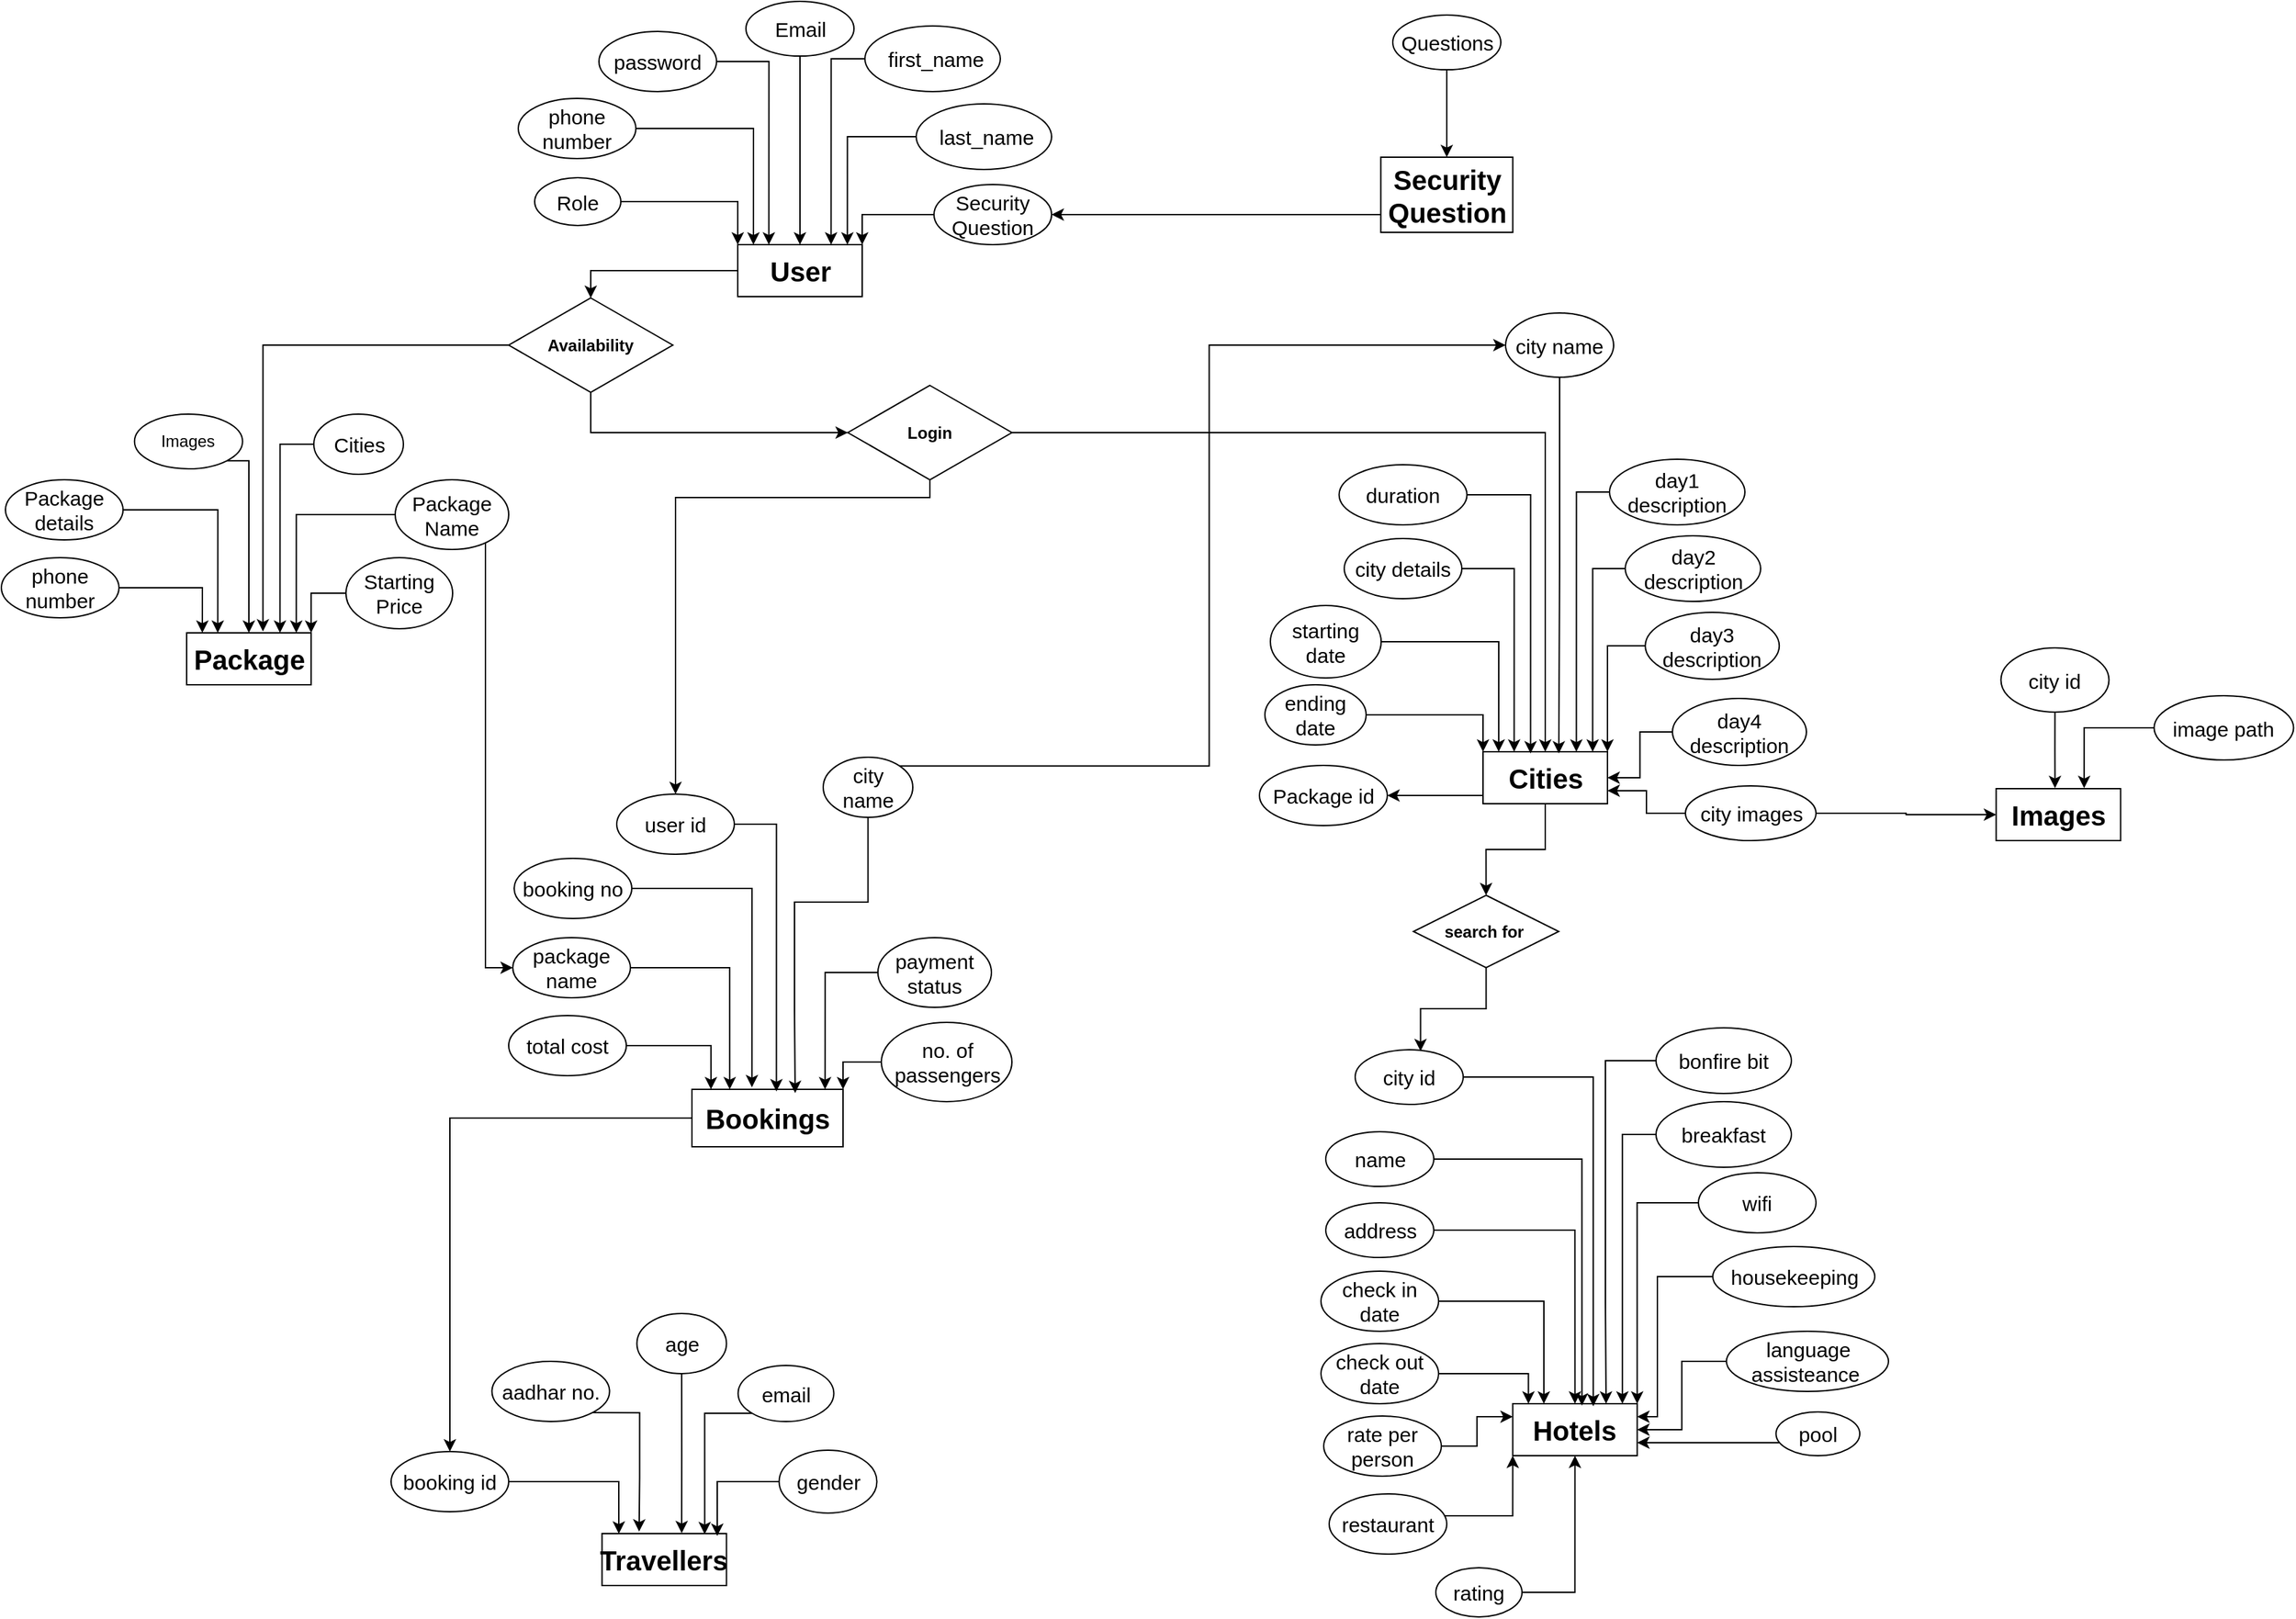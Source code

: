 <mxfile version="24.2.5" type="device">
  <diagram name="Page-1" id="2ca16b54-16f6-2749-3443-fa8db7711227">
    <mxGraphModel dx="2702" dy="147" grid="0" gridSize="10" guides="1" tooltips="1" connect="1" arrows="1" fold="1" page="0" pageScale="1" pageWidth="1100" pageHeight="850" background="none" math="0" shadow="0">
      <root>
        <mxCell id="0" />
        <mxCell id="1" parent="0" />
        <mxCell id="uulidqC-5OU9ns8CFvGA-270" style="edgeStyle=orthogonalEdgeStyle;rounded=0;orthogonalLoop=1;jettySize=auto;html=1;entryX=0.5;entryY=0;entryDx=0;entryDy=0;" edge="1" parent="1" source="uulidqC-5OU9ns8CFvGA-65" target="uulidqC-5OU9ns8CFvGA-269">
          <mxGeometry relative="1" as="geometry" />
        </mxCell>
        <mxCell id="uulidqC-5OU9ns8CFvGA-65" value="&lt;font style=&quot;font-size: 20px;&quot;&gt;&lt;b&gt;User&lt;/b&gt;&lt;/font&gt;" style="rounded=0;whiteSpace=wrap;html=1;" vertex="1" parent="1">
          <mxGeometry x="197.5" y="1579" width="91" height="38" as="geometry" />
        </mxCell>
        <mxCell id="uulidqC-5OU9ns8CFvGA-74" style="edgeStyle=orthogonalEdgeStyle;rounded=0;orthogonalLoop=1;jettySize=auto;html=1;entryX=0.5;entryY=0;entryDx=0;entryDy=0;" edge="1" parent="1" source="uulidqC-5OU9ns8CFvGA-73" target="uulidqC-5OU9ns8CFvGA-65">
          <mxGeometry relative="1" as="geometry" />
        </mxCell>
        <mxCell id="uulidqC-5OU9ns8CFvGA-73" value="&lt;font style=&quot;font-size: 15px;&quot;&gt;Email&lt;/font&gt;" style="ellipse;whiteSpace=wrap;html=1;" vertex="1" parent="1">
          <mxGeometry x="203.5" y="1401" width="79" height="40" as="geometry" />
        </mxCell>
        <mxCell id="uulidqC-5OU9ns8CFvGA-79" style="edgeStyle=orthogonalEdgeStyle;rounded=0;orthogonalLoop=1;jettySize=auto;html=1;entryX=0.75;entryY=0;entryDx=0;entryDy=0;" edge="1" parent="1" source="uulidqC-5OU9ns8CFvGA-75" target="uulidqC-5OU9ns8CFvGA-65">
          <mxGeometry relative="1" as="geometry" />
        </mxCell>
        <mxCell id="uulidqC-5OU9ns8CFvGA-75" value="&lt;font style=&quot;font-size: 15px;&quot;&gt;&amp;nbsp;first_name&lt;/font&gt;" style="ellipse;whiteSpace=wrap;html=1;" vertex="1" parent="1">
          <mxGeometry x="290.5" y="1419" width="99" height="48" as="geometry" />
        </mxCell>
        <mxCell id="uulidqC-5OU9ns8CFvGA-77" value="&lt;font style=&quot;font-size: 15px;&quot;&gt;&amp;nbsp;last_name&lt;/font&gt;" style="ellipse;whiteSpace=wrap;html=1;" vertex="1" parent="1">
          <mxGeometry x="328" y="1476" width="99" height="48" as="geometry" />
        </mxCell>
        <mxCell id="uulidqC-5OU9ns8CFvGA-83" style="edgeStyle=orthogonalEdgeStyle;rounded=0;orthogonalLoop=1;jettySize=auto;html=1;entryX=0.25;entryY=0;entryDx=0;entryDy=0;" edge="1" parent="1" source="uulidqC-5OU9ns8CFvGA-82" target="uulidqC-5OU9ns8CFvGA-65">
          <mxGeometry relative="1" as="geometry" />
        </mxCell>
        <mxCell id="uulidqC-5OU9ns8CFvGA-82" value="&lt;span style=&quot;font-size: 15px;&quot;&gt;password&lt;/span&gt;" style="ellipse;whiteSpace=wrap;html=1;" vertex="1" parent="1">
          <mxGeometry x="96" y="1423" width="86" height="44" as="geometry" />
        </mxCell>
        <mxCell id="uulidqC-5OU9ns8CFvGA-85" style="edgeStyle=orthogonalEdgeStyle;rounded=0;orthogonalLoop=1;jettySize=auto;html=1;entryX=0.126;entryY=0;entryDx=0;entryDy=0;entryPerimeter=0;" edge="1" parent="1" source="uulidqC-5OU9ns8CFvGA-84" target="uulidqC-5OU9ns8CFvGA-65">
          <mxGeometry relative="1" as="geometry">
            <mxPoint x="178.727" y="1529.545" as="targetPoint" />
          </mxGeometry>
        </mxCell>
        <mxCell id="uulidqC-5OU9ns8CFvGA-84" value="&lt;span style=&quot;font-size: 15px;&quot;&gt;phone number&lt;/span&gt;" style="ellipse;whiteSpace=wrap;html=1;" vertex="1" parent="1">
          <mxGeometry x="37" y="1472" width="86" height="44" as="geometry" />
        </mxCell>
        <mxCell id="uulidqC-5OU9ns8CFvGA-87" style="edgeStyle=orthogonalEdgeStyle;rounded=0;orthogonalLoop=1;jettySize=auto;html=1;entryX=0;entryY=0;entryDx=0;entryDy=0;" edge="1" parent="1" source="uulidqC-5OU9ns8CFvGA-86" target="uulidqC-5OU9ns8CFvGA-65">
          <mxGeometry relative="1" as="geometry" />
        </mxCell>
        <mxCell id="uulidqC-5OU9ns8CFvGA-86" value="&lt;span style=&quot;font-size: 15px;&quot;&gt;Role&lt;/span&gt;" style="ellipse;whiteSpace=wrap;html=1;" vertex="1" parent="1">
          <mxGeometry x="49" y="1530" width="63" height="35" as="geometry" />
        </mxCell>
        <mxCell id="uulidqC-5OU9ns8CFvGA-89" style="edgeStyle=orthogonalEdgeStyle;rounded=0;orthogonalLoop=1;jettySize=auto;html=1;entryX=1;entryY=0;entryDx=0;entryDy=0;" edge="1" parent="1" source="uulidqC-5OU9ns8CFvGA-88" target="uulidqC-5OU9ns8CFvGA-65">
          <mxGeometry relative="1" as="geometry" />
        </mxCell>
        <mxCell id="uulidqC-5OU9ns8CFvGA-88" value="&lt;span style=&quot;font-size: 15px;&quot;&gt;Security Question&lt;/span&gt;" style="ellipse;whiteSpace=wrap;html=1;" vertex="1" parent="1">
          <mxGeometry x="341" y="1535" width="86" height="44" as="geometry" />
        </mxCell>
        <mxCell id="uulidqC-5OU9ns8CFvGA-90" style="edgeStyle=orthogonalEdgeStyle;rounded=0;orthogonalLoop=1;jettySize=auto;html=1;entryX=0.881;entryY=0;entryDx=0;entryDy=0;entryPerimeter=0;" edge="1" parent="1" source="uulidqC-5OU9ns8CFvGA-77" target="uulidqC-5OU9ns8CFvGA-65">
          <mxGeometry relative="1" as="geometry" />
        </mxCell>
        <mxCell id="uulidqC-5OU9ns8CFvGA-91" value="&lt;span style=&quot;font-size: 20px;&quot;&gt;&lt;b&gt;Package&lt;/b&gt;&lt;/span&gt;" style="rounded=0;whiteSpace=wrap;html=1;" vertex="1" parent="1">
          <mxGeometry x="-205.5" y="1863" width="91" height="38" as="geometry" />
        </mxCell>
        <mxCell id="uulidqC-5OU9ns8CFvGA-107" style="edgeStyle=orthogonalEdgeStyle;rounded=0;orthogonalLoop=1;jettySize=auto;html=1;exitX=1;exitY=1;exitDx=0;exitDy=0;entryX=0.5;entryY=0;entryDx=0;entryDy=0;" edge="1" parent="1" source="uulidqC-5OU9ns8CFvGA-93" target="uulidqC-5OU9ns8CFvGA-91">
          <mxGeometry relative="1" as="geometry">
            <Array as="points">
              <mxPoint x="-160" y="1737" />
            </Array>
          </mxGeometry>
        </mxCell>
        <mxCell id="uulidqC-5OU9ns8CFvGA-93" value="Images" style="ellipse;whiteSpace=wrap;html=1;" vertex="1" parent="1">
          <mxGeometry x="-243.63" y="1703" width="79" height="40" as="geometry" />
        </mxCell>
        <mxCell id="uulidqC-5OU9ns8CFvGA-94" style="edgeStyle=orthogonalEdgeStyle;rounded=0;orthogonalLoop=1;jettySize=auto;html=1;entryX=0.75;entryY=0;entryDx=0;entryDy=0;" edge="1" parent="1" source="uulidqC-5OU9ns8CFvGA-95" target="uulidqC-5OU9ns8CFvGA-91">
          <mxGeometry relative="1" as="geometry" />
        </mxCell>
        <mxCell id="uulidqC-5OU9ns8CFvGA-95" value="&lt;span style=&quot;font-size: 15px;&quot;&gt;Cities&lt;/span&gt;" style="ellipse;whiteSpace=wrap;html=1;" vertex="1" parent="1">
          <mxGeometry x="-112.5" y="1703" width="65.5" height="44" as="geometry" />
        </mxCell>
        <mxCell id="uulidqC-5OU9ns8CFvGA-294" style="edgeStyle=orthogonalEdgeStyle;rounded=0;orthogonalLoop=1;jettySize=auto;html=1;entryX=0;entryY=0.5;entryDx=0;entryDy=0;" edge="1" parent="1" source="uulidqC-5OU9ns8CFvGA-96" target="uulidqC-5OU9ns8CFvGA-140">
          <mxGeometry relative="1" as="geometry">
            <Array as="points">
              <mxPoint x="13" y="1777" />
              <mxPoint x="13" y="2108" />
            </Array>
          </mxGeometry>
        </mxCell>
        <mxCell id="uulidqC-5OU9ns8CFvGA-96" value="&lt;span style=&quot;font-size: 15px;&quot;&gt;Package Name&lt;/span&gt;" style="ellipse;whiteSpace=wrap;html=1;" vertex="1" parent="1">
          <mxGeometry x="-53" y="1751" width="83" height="51" as="geometry" />
        </mxCell>
        <mxCell id="uulidqC-5OU9ns8CFvGA-97" style="edgeStyle=orthogonalEdgeStyle;rounded=0;orthogonalLoop=1;jettySize=auto;html=1;entryX=0.25;entryY=0;entryDx=0;entryDy=0;" edge="1" parent="1" source="uulidqC-5OU9ns8CFvGA-98" target="uulidqC-5OU9ns8CFvGA-91">
          <mxGeometry relative="1" as="geometry" />
        </mxCell>
        <mxCell id="uulidqC-5OU9ns8CFvGA-98" value="&lt;span style=&quot;font-size: 15px;&quot;&gt;Package details&lt;/span&gt;" style="ellipse;whiteSpace=wrap;html=1;" vertex="1" parent="1">
          <mxGeometry x="-338" y="1751" width="86" height="44" as="geometry" />
        </mxCell>
        <mxCell id="uulidqC-5OU9ns8CFvGA-99" style="edgeStyle=orthogonalEdgeStyle;rounded=0;orthogonalLoop=1;jettySize=auto;html=1;entryX=0.126;entryY=0;entryDx=0;entryDy=0;entryPerimeter=0;" edge="1" parent="1" source="uulidqC-5OU9ns8CFvGA-100" target="uulidqC-5OU9ns8CFvGA-91">
          <mxGeometry relative="1" as="geometry">
            <mxPoint x="-224.273" y="1813.545" as="targetPoint" />
          </mxGeometry>
        </mxCell>
        <mxCell id="uulidqC-5OU9ns8CFvGA-100" value="&lt;span style=&quot;font-size: 15px;&quot;&gt;phone number&lt;/span&gt;" style="ellipse;whiteSpace=wrap;html=1;" vertex="1" parent="1">
          <mxGeometry x="-341" y="1808" width="86" height="44" as="geometry" />
        </mxCell>
        <mxCell id="uulidqC-5OU9ns8CFvGA-103" style="edgeStyle=orthogonalEdgeStyle;rounded=0;orthogonalLoop=1;jettySize=auto;html=1;entryX=1;entryY=0;entryDx=0;entryDy=0;" edge="1" parent="1" source="uulidqC-5OU9ns8CFvGA-104" target="uulidqC-5OU9ns8CFvGA-91">
          <mxGeometry relative="1" as="geometry" />
        </mxCell>
        <mxCell id="uulidqC-5OU9ns8CFvGA-104" value="&lt;span style=&quot;font-size: 15px;&quot;&gt;Starting Price&lt;/span&gt;" style="ellipse;whiteSpace=wrap;html=1;" vertex="1" parent="1">
          <mxGeometry x="-89" y="1808" width="78" height="52" as="geometry" />
        </mxCell>
        <mxCell id="uulidqC-5OU9ns8CFvGA-105" style="edgeStyle=orthogonalEdgeStyle;rounded=0;orthogonalLoop=1;jettySize=auto;html=1;entryX=0.881;entryY=0;entryDx=0;entryDy=0;entryPerimeter=0;" edge="1" parent="1" source="uulidqC-5OU9ns8CFvGA-96" target="uulidqC-5OU9ns8CFvGA-91">
          <mxGeometry relative="1" as="geometry" />
        </mxCell>
        <mxCell id="uulidqC-5OU9ns8CFvGA-126" style="edgeStyle=orthogonalEdgeStyle;rounded=0;orthogonalLoop=1;jettySize=auto;html=1;entryX=1;entryY=0.5;entryDx=0;entryDy=0;" edge="1" parent="1" source="uulidqC-5OU9ns8CFvGA-108" target="uulidqC-5OU9ns8CFvGA-125">
          <mxGeometry relative="1" as="geometry">
            <Array as="points">
              <mxPoint x="729" y="1982" />
              <mxPoint x="729" y="1982" />
            </Array>
          </mxGeometry>
        </mxCell>
        <mxCell id="uulidqC-5OU9ns8CFvGA-285" style="edgeStyle=orthogonalEdgeStyle;rounded=0;orthogonalLoop=1;jettySize=auto;html=1;entryX=0.5;entryY=0;entryDx=0;entryDy=0;" edge="1" parent="1" source="uulidqC-5OU9ns8CFvGA-108" target="uulidqC-5OU9ns8CFvGA-284">
          <mxGeometry relative="1" as="geometry" />
        </mxCell>
        <mxCell id="uulidqC-5OU9ns8CFvGA-108" value="&lt;span style=&quot;font-size: 20px;&quot;&gt;&lt;b&gt;Cities&lt;/b&gt;&lt;/span&gt;" style="rounded=0;whiteSpace=wrap;html=1;" vertex="1" parent="1">
          <mxGeometry x="742.5" y="1950" width="91" height="38" as="geometry" />
        </mxCell>
        <mxCell id="uulidqC-5OU9ns8CFvGA-288" style="edgeStyle=orthogonalEdgeStyle;rounded=0;orthogonalLoop=1;jettySize=auto;html=1;entryX=1;entryY=0.75;entryDx=0;entryDy=0;" edge="1" parent="1" source="uulidqC-5OU9ns8CFvGA-110" target="uulidqC-5OU9ns8CFvGA-108">
          <mxGeometry relative="1" as="geometry" />
        </mxCell>
        <mxCell id="uulidqC-5OU9ns8CFvGA-292" style="edgeStyle=orthogonalEdgeStyle;rounded=0;orthogonalLoop=1;jettySize=auto;html=1;entryX=0;entryY=0.5;entryDx=0;entryDy=0;" edge="1" parent="1" source="uulidqC-5OU9ns8CFvGA-110" target="uulidqC-5OU9ns8CFvGA-243">
          <mxGeometry relative="1" as="geometry" />
        </mxCell>
        <mxCell id="uulidqC-5OU9ns8CFvGA-110" value="&lt;span style=&quot;font-size: 15px;&quot;&gt;city images&lt;/span&gt;" style="ellipse;whiteSpace=wrap;html=1;" vertex="1" parent="1">
          <mxGeometry x="890.5" y="1975" width="95.5" height="40" as="geometry" />
        </mxCell>
        <mxCell id="uulidqC-5OU9ns8CFvGA-111" style="edgeStyle=orthogonalEdgeStyle;rounded=0;orthogonalLoop=1;jettySize=auto;html=1;entryX=0.75;entryY=0;entryDx=0;entryDy=0;" edge="1" parent="1" source="uulidqC-5OU9ns8CFvGA-112" target="uulidqC-5OU9ns8CFvGA-108">
          <mxGeometry relative="1" as="geometry" />
        </mxCell>
        <mxCell id="uulidqC-5OU9ns8CFvGA-112" value="&lt;span style=&quot;font-size: 15px;&quot;&gt;day1 description&lt;/span&gt;" style="ellipse;whiteSpace=wrap;html=1;" vertex="1" parent="1">
          <mxGeometry x="835" y="1736" width="99" height="48" as="geometry" />
        </mxCell>
        <mxCell id="uulidqC-5OU9ns8CFvGA-113" value="&lt;font style=&quot;font-size: 15px;&quot;&gt;day2 description&lt;/font&gt;" style="ellipse;whiteSpace=wrap;html=1;" vertex="1" parent="1">
          <mxGeometry x="846.5" y="1792" width="99" height="48" as="geometry" />
        </mxCell>
        <mxCell id="uulidqC-5OU9ns8CFvGA-114" style="edgeStyle=orthogonalEdgeStyle;rounded=0;orthogonalLoop=1;jettySize=auto;html=1;entryX=0.25;entryY=0;entryDx=0;entryDy=0;" edge="1" parent="1" source="uulidqC-5OU9ns8CFvGA-115" target="uulidqC-5OU9ns8CFvGA-108">
          <mxGeometry relative="1" as="geometry" />
        </mxCell>
        <mxCell id="uulidqC-5OU9ns8CFvGA-115" value="&lt;span style=&quot;font-size: 15px;&quot;&gt;city details&lt;/span&gt;" style="ellipse;whiteSpace=wrap;html=1;" vertex="1" parent="1">
          <mxGeometry x="641" y="1794" width="86" height="44" as="geometry" />
        </mxCell>
        <mxCell id="uulidqC-5OU9ns8CFvGA-116" style="edgeStyle=orthogonalEdgeStyle;rounded=0;orthogonalLoop=1;jettySize=auto;html=1;entryX=0.126;entryY=0;entryDx=0;entryDy=0;entryPerimeter=0;" edge="1" parent="1" source="uulidqC-5OU9ns8CFvGA-117" target="uulidqC-5OU9ns8CFvGA-108">
          <mxGeometry relative="1" as="geometry">
            <mxPoint x="723.727" y="1900.545" as="targetPoint" />
          </mxGeometry>
        </mxCell>
        <mxCell id="uulidqC-5OU9ns8CFvGA-117" value="&lt;span style=&quot;font-size: 15px;&quot;&gt;starting date&lt;/span&gt;" style="ellipse;whiteSpace=wrap;html=1;" vertex="1" parent="1">
          <mxGeometry x="587" y="1843" width="81" height="53" as="geometry" />
        </mxCell>
        <mxCell id="uulidqC-5OU9ns8CFvGA-118" style="edgeStyle=orthogonalEdgeStyle;rounded=0;orthogonalLoop=1;jettySize=auto;html=1;entryX=0;entryY=0;entryDx=0;entryDy=0;" edge="1" parent="1" source="uulidqC-5OU9ns8CFvGA-119" target="uulidqC-5OU9ns8CFvGA-108">
          <mxGeometry relative="1" as="geometry" />
        </mxCell>
        <mxCell id="uulidqC-5OU9ns8CFvGA-119" value="&lt;span style=&quot;font-size: 15px;&quot;&gt;ending date&lt;/span&gt;" style="ellipse;whiteSpace=wrap;html=1;" vertex="1" parent="1">
          <mxGeometry x="583" y="1901" width="74" height="44" as="geometry" />
        </mxCell>
        <mxCell id="uulidqC-5OU9ns8CFvGA-120" style="edgeStyle=orthogonalEdgeStyle;rounded=0;orthogonalLoop=1;jettySize=auto;html=1;entryX=1;entryY=0;entryDx=0;entryDy=0;" edge="1" parent="1" source="uulidqC-5OU9ns8CFvGA-121" target="uulidqC-5OU9ns8CFvGA-108">
          <mxGeometry relative="1" as="geometry" />
        </mxCell>
        <mxCell id="uulidqC-5OU9ns8CFvGA-121" value="&lt;span style=&quot;font-size: 15px;&quot;&gt;day3 description&lt;/span&gt;" style="ellipse;whiteSpace=wrap;html=1;" vertex="1" parent="1">
          <mxGeometry x="861.13" y="1848" width="98" height="49" as="geometry" />
        </mxCell>
        <mxCell id="uulidqC-5OU9ns8CFvGA-122" style="edgeStyle=orthogonalEdgeStyle;rounded=0;orthogonalLoop=1;jettySize=auto;html=1;entryX=0.881;entryY=0;entryDx=0;entryDy=0;entryPerimeter=0;" edge="1" parent="1" source="uulidqC-5OU9ns8CFvGA-113" target="uulidqC-5OU9ns8CFvGA-108">
          <mxGeometry relative="1" as="geometry" />
        </mxCell>
        <mxCell id="uulidqC-5OU9ns8CFvGA-124" style="edgeStyle=orthogonalEdgeStyle;rounded=0;orthogonalLoop=1;jettySize=auto;html=1;entryX=1;entryY=0.5;entryDx=0;entryDy=0;" edge="1" parent="1" source="uulidqC-5OU9ns8CFvGA-123" target="uulidqC-5OU9ns8CFvGA-108">
          <mxGeometry relative="1" as="geometry" />
        </mxCell>
        <mxCell id="uulidqC-5OU9ns8CFvGA-123" value="&lt;span style=&quot;font-size: 15px;&quot;&gt;day4 description&lt;/span&gt;" style="ellipse;whiteSpace=wrap;html=1;" vertex="1" parent="1">
          <mxGeometry x="881" y="1911" width="98" height="49" as="geometry" />
        </mxCell>
        <mxCell id="uulidqC-5OU9ns8CFvGA-125" value="&lt;span style=&quot;font-size: 15px;&quot;&gt;Package id&lt;/span&gt;" style="ellipse;whiteSpace=wrap;html=1;" vertex="1" parent="1">
          <mxGeometry x="579" y="1960" width="93.5" height="44" as="geometry" />
        </mxCell>
        <mxCell id="uulidqC-5OU9ns8CFvGA-127" value="&lt;span style=&quot;font-size: 15px;&quot;&gt;city name&lt;/span&gt;" style="ellipse;whiteSpace=wrap;html=1;" vertex="1" parent="1">
          <mxGeometry x="759" y="1629" width="79" height="47" as="geometry" />
        </mxCell>
        <mxCell id="uulidqC-5OU9ns8CFvGA-132" style="edgeStyle=orthogonalEdgeStyle;rounded=0;orthogonalLoop=1;jettySize=auto;html=1;entryX=0.609;entryY=0.033;entryDx=0;entryDy=0;entryPerimeter=0;" edge="1" parent="1" source="uulidqC-5OU9ns8CFvGA-127" target="uulidqC-5OU9ns8CFvGA-108">
          <mxGeometry relative="1" as="geometry" />
        </mxCell>
        <mxCell id="uulidqC-5OU9ns8CFvGA-302" style="edgeStyle=orthogonalEdgeStyle;rounded=0;orthogonalLoop=1;jettySize=auto;html=1;entryX=0.5;entryY=0;entryDx=0;entryDy=0;" edge="1" parent="1" source="uulidqC-5OU9ns8CFvGA-133" target="uulidqC-5OU9ns8CFvGA-161">
          <mxGeometry relative="1" as="geometry" />
        </mxCell>
        <mxCell id="uulidqC-5OU9ns8CFvGA-133" value="&lt;span style=&quot;font-size: 20px;&quot;&gt;&lt;b&gt;Bookings&lt;/b&gt;&lt;/span&gt;" style="rounded=0;whiteSpace=wrap;html=1;" vertex="1" parent="1">
          <mxGeometry x="164" y="2197" width="110.5" height="42" as="geometry" />
        </mxCell>
        <mxCell id="uulidqC-5OU9ns8CFvGA-296" style="edgeStyle=orthogonalEdgeStyle;rounded=0;orthogonalLoop=1;jettySize=auto;html=1;exitX=1;exitY=0;exitDx=0;exitDy=0;entryX=0;entryY=0.5;entryDx=0;entryDy=0;" edge="1" parent="1" source="uulidqC-5OU9ns8CFvGA-137" target="uulidqC-5OU9ns8CFvGA-127">
          <mxGeometry relative="1" as="geometry" />
        </mxCell>
        <mxCell id="uulidqC-5OU9ns8CFvGA-137" value="&lt;span style=&quot;font-size: 15px;&quot;&gt;city name&lt;/span&gt;" style="ellipse;whiteSpace=wrap;html=1;" vertex="1" parent="1">
          <mxGeometry x="260" y="1954" width="65.5" height="44" as="geometry" />
        </mxCell>
        <mxCell id="uulidqC-5OU9ns8CFvGA-138" value="&lt;span style=&quot;font-size: 15px;&quot;&gt;payment status&lt;/span&gt;" style="ellipse;whiteSpace=wrap;html=1;" vertex="1" parent="1">
          <mxGeometry x="300" y="2086" width="83" height="51" as="geometry" />
        </mxCell>
        <mxCell id="uulidqC-5OU9ns8CFvGA-139" style="edgeStyle=orthogonalEdgeStyle;rounded=0;orthogonalLoop=1;jettySize=auto;html=1;entryX=0.25;entryY=0;entryDx=0;entryDy=0;" edge="1" parent="1" source="uulidqC-5OU9ns8CFvGA-140" target="uulidqC-5OU9ns8CFvGA-133">
          <mxGeometry relative="1" as="geometry" />
        </mxCell>
        <mxCell id="uulidqC-5OU9ns8CFvGA-140" value="&lt;span style=&quot;font-size: 15px;&quot;&gt;package name&lt;/span&gt;" style="ellipse;whiteSpace=wrap;html=1;" vertex="1" parent="1">
          <mxGeometry x="33" y="2086" width="86" height="44" as="geometry" />
        </mxCell>
        <mxCell id="uulidqC-5OU9ns8CFvGA-141" style="edgeStyle=orthogonalEdgeStyle;rounded=0;orthogonalLoop=1;jettySize=auto;html=1;entryX=0.126;entryY=0;entryDx=0;entryDy=0;entryPerimeter=0;" edge="1" parent="1" source="uulidqC-5OU9ns8CFvGA-142" target="uulidqC-5OU9ns8CFvGA-133">
          <mxGeometry relative="1" as="geometry">
            <mxPoint x="146.727" y="2148.545" as="targetPoint" />
          </mxGeometry>
        </mxCell>
        <mxCell id="uulidqC-5OU9ns8CFvGA-142" value="&lt;span style=&quot;font-size: 15px;&quot;&gt;total cost&lt;/span&gt;" style="ellipse;whiteSpace=wrap;html=1;" vertex="1" parent="1">
          <mxGeometry x="30" y="2143" width="86" height="44" as="geometry" />
        </mxCell>
        <mxCell id="uulidqC-5OU9ns8CFvGA-143" style="edgeStyle=orthogonalEdgeStyle;rounded=0;orthogonalLoop=1;jettySize=auto;html=1;entryX=1;entryY=0;entryDx=0;entryDy=0;" edge="1" parent="1" source="uulidqC-5OU9ns8CFvGA-144" target="uulidqC-5OU9ns8CFvGA-133">
          <mxGeometry relative="1" as="geometry" />
        </mxCell>
        <mxCell id="uulidqC-5OU9ns8CFvGA-144" value="&lt;span style=&quot;font-size: 15px;&quot;&gt;no. of passengers&lt;/span&gt;" style="ellipse;whiteSpace=wrap;html=1;" vertex="1" parent="1">
          <mxGeometry x="302.5" y="2148" width="95.5" height="58" as="geometry" />
        </mxCell>
        <mxCell id="uulidqC-5OU9ns8CFvGA-145" style="edgeStyle=orthogonalEdgeStyle;rounded=0;orthogonalLoop=1;jettySize=auto;html=1;entryX=0.881;entryY=0;entryDx=0;entryDy=0;entryPerimeter=0;" edge="1" parent="1" source="uulidqC-5OU9ns8CFvGA-138" target="uulidqC-5OU9ns8CFvGA-133">
          <mxGeometry relative="1" as="geometry" />
        </mxCell>
        <mxCell id="uulidqC-5OU9ns8CFvGA-146" value="&lt;span style=&quot;font-size: 15px;&quot;&gt;booking no&lt;/span&gt;" style="ellipse;whiteSpace=wrap;html=1;" vertex="1" parent="1">
          <mxGeometry x="34" y="2028" width="86" height="44" as="geometry" />
        </mxCell>
        <mxCell id="uulidqC-5OU9ns8CFvGA-147" style="edgeStyle=orthogonalEdgeStyle;rounded=0;orthogonalLoop=1;jettySize=auto;html=1;entryX=0.397;entryY=-0.036;entryDx=0;entryDy=0;entryPerimeter=0;" edge="1" parent="1" source="uulidqC-5OU9ns8CFvGA-146" target="uulidqC-5OU9ns8CFvGA-133">
          <mxGeometry relative="1" as="geometry" />
        </mxCell>
        <mxCell id="uulidqC-5OU9ns8CFvGA-148" value="&lt;span style=&quot;font-size: 15px;&quot;&gt;user id&lt;/span&gt;" style="ellipse;whiteSpace=wrap;html=1;" vertex="1" parent="1">
          <mxGeometry x="109" y="1981" width="86" height="44" as="geometry" />
        </mxCell>
        <mxCell id="uulidqC-5OU9ns8CFvGA-150" value="&lt;span style=&quot;font-size: 20px;&quot;&gt;&lt;b&gt;Travellers&lt;/b&gt;&lt;/span&gt;" style="rounded=0;whiteSpace=wrap;html=1;" vertex="1" parent="1">
          <mxGeometry x="98.25" y="2522" width="91" height="38" as="geometry" />
        </mxCell>
        <mxCell id="uulidqC-5OU9ns8CFvGA-152" value="&lt;span style=&quot;font-size: 15px;&quot;&gt;age&lt;/span&gt;" style="ellipse;whiteSpace=wrap;html=1;" vertex="1" parent="1">
          <mxGeometry x="123.75" y="2361" width="65.5" height="44" as="geometry" />
        </mxCell>
        <mxCell id="uulidqC-5OU9ns8CFvGA-153" value="&lt;span style=&quot;font-size: 15px;&quot;&gt;email&lt;/span&gt;" style="ellipse;whiteSpace=wrap;html=1;" vertex="1" parent="1">
          <mxGeometry x="197.75" y="2399" width="70" height="41" as="geometry" />
        </mxCell>
        <mxCell id="uulidqC-5OU9ns8CFvGA-159" value="&lt;span style=&quot;font-size: 15px;&quot;&gt;gender&lt;/span&gt;" style="ellipse;whiteSpace=wrap;html=1;" vertex="1" parent="1">
          <mxGeometry x="227.75" y="2461" width="71.5" height="46" as="geometry" />
        </mxCell>
        <mxCell id="uulidqC-5OU9ns8CFvGA-161" value="&lt;span style=&quot;font-size: 15px;&quot;&gt;booking id&lt;/span&gt;" style="ellipse;whiteSpace=wrap;html=1;" vertex="1" parent="1">
          <mxGeometry x="-56" y="2462" width="86" height="44" as="geometry" />
        </mxCell>
        <mxCell id="uulidqC-5OU9ns8CFvGA-163" value="&lt;span style=&quot;font-size: 15px;&quot;&gt;aadhar no.&lt;/span&gt;" style="ellipse;whiteSpace=wrap;html=1;" vertex="1" parent="1">
          <mxGeometry x="17.75" y="2396" width="86" height="44" as="geometry" />
        </mxCell>
        <mxCell id="uulidqC-5OU9ns8CFvGA-165" style="edgeStyle=orthogonalEdgeStyle;rounded=0;orthogonalLoop=1;jettySize=auto;html=1;entryX=0.135;entryY=0.003;entryDx=0;entryDy=0;entryPerimeter=0;" edge="1" parent="1" source="uulidqC-5OU9ns8CFvGA-161" target="uulidqC-5OU9ns8CFvGA-150">
          <mxGeometry relative="1" as="geometry" />
        </mxCell>
        <mxCell id="uulidqC-5OU9ns8CFvGA-166" style="edgeStyle=orthogonalEdgeStyle;rounded=0;orthogonalLoop=1;jettySize=auto;html=1;exitX=1;exitY=1;exitDx=0;exitDy=0;entryX=0.298;entryY=-0.039;entryDx=0;entryDy=0;entryPerimeter=0;" edge="1" parent="1" source="uulidqC-5OU9ns8CFvGA-163" target="uulidqC-5OU9ns8CFvGA-150">
          <mxGeometry relative="1" as="geometry">
            <Array as="points">
              <mxPoint x="125.75" y="2434" />
              <mxPoint x="125.75" y="2481" />
            </Array>
          </mxGeometry>
        </mxCell>
        <mxCell id="uulidqC-5OU9ns8CFvGA-167" style="edgeStyle=orthogonalEdgeStyle;rounded=0;orthogonalLoop=1;jettySize=auto;html=1;entryX=0.64;entryY=-0.008;entryDx=0;entryDy=0;entryPerimeter=0;" edge="1" parent="1" source="uulidqC-5OU9ns8CFvGA-152" target="uulidqC-5OU9ns8CFvGA-150">
          <mxGeometry relative="1" as="geometry" />
        </mxCell>
        <mxCell id="uulidqC-5OU9ns8CFvGA-168" style="edgeStyle=orthogonalEdgeStyle;rounded=0;orthogonalLoop=1;jettySize=auto;html=1;exitX=0;exitY=1;exitDx=0;exitDy=0;entryX=0.825;entryY=0.013;entryDx=0;entryDy=0;entryPerimeter=0;" edge="1" parent="1" source="uulidqC-5OU9ns8CFvGA-153" target="uulidqC-5OU9ns8CFvGA-150">
          <mxGeometry relative="1" as="geometry" />
        </mxCell>
        <mxCell id="uulidqC-5OU9ns8CFvGA-169" style="edgeStyle=orthogonalEdgeStyle;rounded=0;orthogonalLoop=1;jettySize=auto;html=1;entryX=0.926;entryY=0.045;entryDx=0;entryDy=0;entryPerimeter=0;" edge="1" parent="1" source="uulidqC-5OU9ns8CFvGA-159" target="uulidqC-5OU9ns8CFvGA-150">
          <mxGeometry relative="1" as="geometry" />
        </mxCell>
        <mxCell id="uulidqC-5OU9ns8CFvGA-303" style="edgeStyle=orthogonalEdgeStyle;rounded=0;orthogonalLoop=1;jettySize=auto;html=1;entryX=1;entryY=0.5;entryDx=0;entryDy=0;" edge="1" parent="1" source="uulidqC-5OU9ns8CFvGA-170" target="uulidqC-5OU9ns8CFvGA-88">
          <mxGeometry relative="1" as="geometry">
            <Array as="points">
              <mxPoint x="613" y="1557" />
              <mxPoint x="613" y="1557" />
            </Array>
          </mxGeometry>
        </mxCell>
        <mxCell id="uulidqC-5OU9ns8CFvGA-170" value="&lt;span style=&quot;font-size: 20px;&quot;&gt;&lt;b&gt;Security Question&lt;/b&gt;&lt;/span&gt;" style="rounded=0;whiteSpace=wrap;html=1;" vertex="1" parent="1">
          <mxGeometry x="667.75" y="1515" width="96.5" height="55" as="geometry" />
        </mxCell>
        <mxCell id="uulidqC-5OU9ns8CFvGA-171" style="edgeStyle=orthogonalEdgeStyle;rounded=0;orthogonalLoop=1;jettySize=auto;html=1;entryX=0.5;entryY=0;entryDx=0;entryDy=0;" edge="1" parent="1" source="uulidqC-5OU9ns8CFvGA-172" target="uulidqC-5OU9ns8CFvGA-170">
          <mxGeometry relative="1" as="geometry" />
        </mxCell>
        <mxCell id="uulidqC-5OU9ns8CFvGA-172" value="&lt;span style=&quot;font-size: 15px;&quot;&gt;Questions&lt;/span&gt;" style="ellipse;whiteSpace=wrap;html=1;" vertex="1" parent="1">
          <mxGeometry x="676.5" y="1411" width="79" height="40" as="geometry" />
        </mxCell>
        <mxCell id="uulidqC-5OU9ns8CFvGA-185" value="&lt;span style=&quot;font-size: 20px;&quot;&gt;&lt;b&gt;Hotels&lt;/b&gt;&lt;/span&gt;" style="rounded=0;whiteSpace=wrap;html=1;" vertex="1" parent="1">
          <mxGeometry x="764.24" y="2427" width="91" height="38" as="geometry" />
        </mxCell>
        <mxCell id="uulidqC-5OU9ns8CFvGA-186" style="edgeStyle=orthogonalEdgeStyle;rounded=0;orthogonalLoop=1;jettySize=auto;html=1;entryX=0.5;entryY=0;entryDx=0;entryDy=0;" edge="1" parent="1" source="uulidqC-5OU9ns8CFvGA-187" target="uulidqC-5OU9ns8CFvGA-185">
          <mxGeometry relative="1" as="geometry" />
        </mxCell>
        <mxCell id="uulidqC-5OU9ns8CFvGA-187" value="&lt;span style=&quot;font-size: 15px;&quot;&gt;address&lt;/span&gt;" style="ellipse;whiteSpace=wrap;html=1;" vertex="1" parent="1">
          <mxGeometry x="627.5" y="2280" width="79" height="40" as="geometry" />
        </mxCell>
        <mxCell id="uulidqC-5OU9ns8CFvGA-188" style="edgeStyle=orthogonalEdgeStyle;rounded=0;orthogonalLoop=1;jettySize=auto;html=1;entryX=0.75;entryY=0;entryDx=0;entryDy=0;" edge="1" parent="1" source="uulidqC-5OU9ns8CFvGA-189" target="uulidqC-5OU9ns8CFvGA-185">
          <mxGeometry relative="1" as="geometry">
            <Array as="points">
              <mxPoint x="832" y="2353" />
              <mxPoint x="833" y="2353" />
            </Array>
          </mxGeometry>
        </mxCell>
        <mxCell id="uulidqC-5OU9ns8CFvGA-189" value="&lt;span style=&quot;font-size: 15px;&quot;&gt;bonfire bit&lt;/span&gt;" style="ellipse;whiteSpace=wrap;html=1;" vertex="1" parent="1">
          <mxGeometry x="869" y="2152" width="99" height="48" as="geometry" />
        </mxCell>
        <mxCell id="uulidqC-5OU9ns8CFvGA-190" value="&lt;span style=&quot;font-size: 15px;&quot;&gt;breakfast&lt;/span&gt;" style="ellipse;whiteSpace=wrap;html=1;" vertex="1" parent="1">
          <mxGeometry x="869" y="2206" width="99" height="48" as="geometry" />
        </mxCell>
        <mxCell id="uulidqC-5OU9ns8CFvGA-191" style="edgeStyle=orthogonalEdgeStyle;rounded=0;orthogonalLoop=1;jettySize=auto;html=1;entryX=0.25;entryY=0;entryDx=0;entryDy=0;" edge="1" parent="1" source="uulidqC-5OU9ns8CFvGA-192" target="uulidqC-5OU9ns8CFvGA-185">
          <mxGeometry relative="1" as="geometry" />
        </mxCell>
        <mxCell id="uulidqC-5OU9ns8CFvGA-192" value="&lt;span style=&quot;font-size: 15px;&quot;&gt;check in date&lt;/span&gt;" style="ellipse;whiteSpace=wrap;html=1;" vertex="1" parent="1">
          <mxGeometry x="624" y="2330" width="86" height="44" as="geometry" />
        </mxCell>
        <mxCell id="uulidqC-5OU9ns8CFvGA-193" style="edgeStyle=orthogonalEdgeStyle;rounded=0;orthogonalLoop=1;jettySize=auto;html=1;entryX=0.126;entryY=0;entryDx=0;entryDy=0;entryPerimeter=0;" edge="1" parent="1" source="uulidqC-5OU9ns8CFvGA-194" target="uulidqC-5OU9ns8CFvGA-185">
          <mxGeometry relative="1" as="geometry">
            <mxPoint x="745.467" y="2377.545" as="targetPoint" />
          </mxGeometry>
        </mxCell>
        <mxCell id="uulidqC-5OU9ns8CFvGA-194" value="&lt;span style=&quot;font-size: 15px;&quot;&gt;check out date&lt;/span&gt;" style="ellipse;whiteSpace=wrap;html=1;" vertex="1" parent="1">
          <mxGeometry x="624" y="2383" width="86" height="44" as="geometry" />
        </mxCell>
        <mxCell id="uulidqC-5OU9ns8CFvGA-197" style="edgeStyle=orthogonalEdgeStyle;rounded=0;orthogonalLoop=1;jettySize=auto;html=1;entryX=1;entryY=0;entryDx=0;entryDy=0;" edge="1" parent="1" source="uulidqC-5OU9ns8CFvGA-198" target="uulidqC-5OU9ns8CFvGA-185">
          <mxGeometry relative="1" as="geometry" />
        </mxCell>
        <mxCell id="uulidqC-5OU9ns8CFvGA-198" value="&lt;span style=&quot;font-size: 15px;&quot;&gt;wifi&lt;/span&gt;" style="ellipse;whiteSpace=wrap;html=1;" vertex="1" parent="1">
          <mxGeometry x="900" y="2258" width="86" height="44" as="geometry" />
        </mxCell>
        <mxCell id="uulidqC-5OU9ns8CFvGA-199" style="edgeStyle=orthogonalEdgeStyle;rounded=0;orthogonalLoop=1;jettySize=auto;html=1;entryX=0.881;entryY=0;entryDx=0;entryDy=0;entryPerimeter=0;" edge="1" parent="1" source="uulidqC-5OU9ns8CFvGA-190" target="uulidqC-5OU9ns8CFvGA-185">
          <mxGeometry relative="1" as="geometry" />
        </mxCell>
        <mxCell id="uulidqC-5OU9ns8CFvGA-201" style="edgeStyle=orthogonalEdgeStyle;rounded=0;orthogonalLoop=1;jettySize=auto;html=1;entryX=1;entryY=0.25;entryDx=0;entryDy=0;" edge="1" parent="1" source="uulidqC-5OU9ns8CFvGA-200" target="uulidqC-5OU9ns8CFvGA-185">
          <mxGeometry relative="1" as="geometry">
            <Array as="points">
              <mxPoint x="870" y="2334" />
              <mxPoint x="870" y="2437" />
            </Array>
          </mxGeometry>
        </mxCell>
        <mxCell id="uulidqC-5OU9ns8CFvGA-200" value="&lt;span style=&quot;font-size: 15px;&quot;&gt;housekeeping&lt;/span&gt;" style="ellipse;whiteSpace=wrap;html=1;" vertex="1" parent="1">
          <mxGeometry x="910.5" y="2312" width="118.5" height="44" as="geometry" />
        </mxCell>
        <mxCell id="uulidqC-5OU9ns8CFvGA-203" style="edgeStyle=orthogonalEdgeStyle;rounded=0;orthogonalLoop=1;jettySize=auto;html=1;entryX=1;entryY=0.5;entryDx=0;entryDy=0;" edge="1" parent="1" source="uulidqC-5OU9ns8CFvGA-202" target="uulidqC-5OU9ns8CFvGA-185">
          <mxGeometry relative="1" as="geometry" />
        </mxCell>
        <mxCell id="uulidqC-5OU9ns8CFvGA-202" value="&lt;span style=&quot;font-size: 15px;&quot;&gt;language assisteance&amp;nbsp;&lt;/span&gt;" style="ellipse;whiteSpace=wrap;html=1;" vertex="1" parent="1">
          <mxGeometry x="920.5" y="2374" width="118.5" height="44" as="geometry" />
        </mxCell>
        <mxCell id="uulidqC-5OU9ns8CFvGA-204" value="&lt;span style=&quot;font-size: 15px;&quot;&gt;name&lt;/span&gt;" style="ellipse;whiteSpace=wrap;html=1;" vertex="1" parent="1">
          <mxGeometry x="627.5" y="2228" width="79" height="40" as="geometry" />
        </mxCell>
        <mxCell id="uulidqC-5OU9ns8CFvGA-207" style="edgeStyle=orthogonalEdgeStyle;rounded=0;orthogonalLoop=1;jettySize=auto;html=1;entryX=1;entryY=0.75;entryDx=0;entryDy=0;" edge="1" parent="1" source="uulidqC-5OU9ns8CFvGA-206" target="uulidqC-5OU9ns8CFvGA-185">
          <mxGeometry relative="1" as="geometry">
            <Array as="points">
              <mxPoint x="906" y="2456" />
            </Array>
          </mxGeometry>
        </mxCell>
        <mxCell id="uulidqC-5OU9ns8CFvGA-206" value="&lt;span style=&quot;font-size: 15px;&quot;&gt;pool&lt;/span&gt;" style="ellipse;whiteSpace=wrap;html=1;" vertex="1" parent="1">
          <mxGeometry x="956.75" y="2433" width="61.25" height="32" as="geometry" />
        </mxCell>
        <mxCell id="uulidqC-5OU9ns8CFvGA-209" style="edgeStyle=orthogonalEdgeStyle;rounded=0;orthogonalLoop=1;jettySize=auto;html=1;entryX=0;entryY=0.25;entryDx=0;entryDy=0;" edge="1" parent="1" source="uulidqC-5OU9ns8CFvGA-208" target="uulidqC-5OU9ns8CFvGA-185">
          <mxGeometry relative="1" as="geometry" />
        </mxCell>
        <mxCell id="uulidqC-5OU9ns8CFvGA-208" value="&lt;span style=&quot;font-size: 15px;&quot;&gt;rate per person&lt;/span&gt;" style="ellipse;whiteSpace=wrap;html=1;" vertex="1" parent="1">
          <mxGeometry x="626" y="2436" width="86" height="44" as="geometry" />
        </mxCell>
        <mxCell id="uulidqC-5OU9ns8CFvGA-211" style="edgeStyle=orthogonalEdgeStyle;rounded=0;orthogonalLoop=1;jettySize=auto;html=1;entryX=0;entryY=1;entryDx=0;entryDy=0;" edge="1" parent="1" source="uulidqC-5OU9ns8CFvGA-210" target="uulidqC-5OU9ns8CFvGA-185">
          <mxGeometry relative="1" as="geometry">
            <Array as="points">
              <mxPoint x="764" y="2509" />
            </Array>
          </mxGeometry>
        </mxCell>
        <mxCell id="uulidqC-5OU9ns8CFvGA-210" value="&lt;span style=&quot;font-size: 15px;&quot;&gt;restaurant&lt;/span&gt;" style="ellipse;whiteSpace=wrap;html=1;" vertex="1" parent="1">
          <mxGeometry x="630" y="2493" width="86" height="44" as="geometry" />
        </mxCell>
        <mxCell id="uulidqC-5OU9ns8CFvGA-213" style="edgeStyle=orthogonalEdgeStyle;rounded=0;orthogonalLoop=1;jettySize=auto;html=1;entryX=0.5;entryY=1;entryDx=0;entryDy=0;" edge="1" parent="1" source="uulidqC-5OU9ns8CFvGA-212" target="uulidqC-5OU9ns8CFvGA-185">
          <mxGeometry relative="1" as="geometry">
            <Array as="points">
              <mxPoint x="810" y="2565" />
            </Array>
          </mxGeometry>
        </mxCell>
        <mxCell id="uulidqC-5OU9ns8CFvGA-212" value="&lt;span style=&quot;font-size: 15px;&quot;&gt;rating&lt;/span&gt;" style="ellipse;whiteSpace=wrap;html=1;" vertex="1" parent="1">
          <mxGeometry x="708" y="2547" width="63" height="36" as="geometry" />
        </mxCell>
        <mxCell id="uulidqC-5OU9ns8CFvGA-214" style="edgeStyle=orthogonalEdgeStyle;rounded=0;orthogonalLoop=1;jettySize=auto;html=1;entryX=0.556;entryY=0.036;entryDx=0;entryDy=0;entryPerimeter=0;" edge="1" parent="1" source="uulidqC-5OU9ns8CFvGA-204" target="uulidqC-5OU9ns8CFvGA-185">
          <mxGeometry relative="1" as="geometry" />
        </mxCell>
        <mxCell id="uulidqC-5OU9ns8CFvGA-215" value="&lt;span style=&quot;font-size: 15px;&quot;&gt;city id&lt;/span&gt;" style="ellipse;whiteSpace=wrap;html=1;" vertex="1" parent="1">
          <mxGeometry x="649" y="2168" width="79" height="40" as="geometry" />
        </mxCell>
        <mxCell id="uulidqC-5OU9ns8CFvGA-217" style="edgeStyle=orthogonalEdgeStyle;rounded=0;orthogonalLoop=1;jettySize=auto;html=1;entryX=0.647;entryY=0.049;entryDx=0;entryDy=0;entryPerimeter=0;" edge="1" parent="1" source="uulidqC-5OU9ns8CFvGA-215" target="uulidqC-5OU9ns8CFvGA-185">
          <mxGeometry relative="1" as="geometry">
            <Array as="points">
              <mxPoint x="823" y="2188" />
            </Array>
          </mxGeometry>
        </mxCell>
        <mxCell id="uulidqC-5OU9ns8CFvGA-243" value="&lt;span style=&quot;font-size: 20px;&quot;&gt;&lt;b&gt;Images&lt;/b&gt;&lt;/span&gt;" style="rounded=0;whiteSpace=wrap;html=1;" vertex="1" parent="1">
          <mxGeometry x="1117.74" y="1977" width="91" height="38" as="geometry" />
        </mxCell>
        <mxCell id="uulidqC-5OU9ns8CFvGA-261" value="&lt;span style=&quot;font-size: 15px;&quot;&gt;city id&lt;/span&gt;" style="ellipse;whiteSpace=wrap;html=1;" vertex="1" parent="1">
          <mxGeometry x="1121.24" y="1874" width="79" height="47" as="geometry" />
        </mxCell>
        <mxCell id="uulidqC-5OU9ns8CFvGA-264" value="&lt;span style=&quot;font-size: 15px;&quot;&gt;image path&lt;/span&gt;" style="ellipse;whiteSpace=wrap;html=1;" vertex="1" parent="1">
          <mxGeometry x="1233.24" y="1909" width="102" height="47" as="geometry" />
        </mxCell>
        <mxCell id="uulidqC-5OU9ns8CFvGA-266" style="edgeStyle=orthogonalEdgeStyle;rounded=0;orthogonalLoop=1;jettySize=auto;html=1;entryX=0.473;entryY=-0.011;entryDx=0;entryDy=0;entryPerimeter=0;" edge="1" parent="1" source="uulidqC-5OU9ns8CFvGA-261" target="uulidqC-5OU9ns8CFvGA-243">
          <mxGeometry relative="1" as="geometry" />
        </mxCell>
        <mxCell id="uulidqC-5OU9ns8CFvGA-267" style="edgeStyle=orthogonalEdgeStyle;rounded=0;orthogonalLoop=1;jettySize=auto;html=1;entryX=0.707;entryY=-0.011;entryDx=0;entryDy=0;entryPerimeter=0;" edge="1" parent="1" source="uulidqC-5OU9ns8CFvGA-264" target="uulidqC-5OU9ns8CFvGA-243">
          <mxGeometry relative="1" as="geometry" />
        </mxCell>
        <mxCell id="uulidqC-5OU9ns8CFvGA-277" style="edgeStyle=orthogonalEdgeStyle;rounded=0;orthogonalLoop=1;jettySize=auto;html=1;entryX=0;entryY=0.5;entryDx=0;entryDy=0;" edge="1" parent="1" source="uulidqC-5OU9ns8CFvGA-269" target="uulidqC-5OU9ns8CFvGA-276">
          <mxGeometry relative="1" as="geometry">
            <Array as="points">
              <mxPoint x="90" y="1717" />
            </Array>
          </mxGeometry>
        </mxCell>
        <mxCell id="uulidqC-5OU9ns8CFvGA-269" value="&lt;b&gt;Availability&lt;/b&gt;" style="rhombus;whiteSpace=wrap;html=1;" vertex="1" parent="1">
          <mxGeometry x="30" y="1618" width="120" height="69" as="geometry" />
        </mxCell>
        <mxCell id="uulidqC-5OU9ns8CFvGA-271" style="edgeStyle=orthogonalEdgeStyle;rounded=0;orthogonalLoop=1;jettySize=auto;html=1;entryX=0.559;entryY=0.035;entryDx=0;entryDy=0;entryPerimeter=0;" edge="1" parent="1" source="uulidqC-5OU9ns8CFvGA-148" target="uulidqC-5OU9ns8CFvGA-133">
          <mxGeometry relative="1" as="geometry">
            <Array as="points">
              <mxPoint x="226" y="2003" />
            </Array>
          </mxGeometry>
        </mxCell>
        <mxCell id="uulidqC-5OU9ns8CFvGA-273" style="edgeStyle=orthogonalEdgeStyle;rounded=0;orthogonalLoop=1;jettySize=auto;html=1;entryX=0.683;entryY=0.064;entryDx=0;entryDy=0;entryPerimeter=0;" edge="1" parent="1" source="uulidqC-5OU9ns8CFvGA-137" target="uulidqC-5OU9ns8CFvGA-133">
          <mxGeometry relative="1" as="geometry">
            <Array as="points">
              <mxPoint x="239" y="2060" />
              <mxPoint x="239" y="2139" />
              <mxPoint x="240" y="2139" />
            </Array>
          </mxGeometry>
        </mxCell>
        <mxCell id="uulidqC-5OU9ns8CFvGA-274" style="edgeStyle=orthogonalEdgeStyle;rounded=0;orthogonalLoop=1;jettySize=auto;html=1;entryX=0.613;entryY=-0.026;entryDx=0;entryDy=0;entryPerimeter=0;" edge="1" parent="1" source="uulidqC-5OU9ns8CFvGA-269" target="uulidqC-5OU9ns8CFvGA-91">
          <mxGeometry relative="1" as="geometry" />
        </mxCell>
        <mxCell id="uulidqC-5OU9ns8CFvGA-281" style="edgeStyle=orthogonalEdgeStyle;rounded=0;orthogonalLoop=1;jettySize=auto;html=1;entryX=0.5;entryY=0;entryDx=0;entryDy=0;" edge="1" parent="1" source="uulidqC-5OU9ns8CFvGA-276" target="uulidqC-5OU9ns8CFvGA-108">
          <mxGeometry relative="1" as="geometry" />
        </mxCell>
        <mxCell id="uulidqC-5OU9ns8CFvGA-300" style="edgeStyle=orthogonalEdgeStyle;rounded=0;orthogonalLoop=1;jettySize=auto;html=1;entryX=0.5;entryY=0;entryDx=0;entryDy=0;" edge="1" parent="1" source="uulidqC-5OU9ns8CFvGA-276" target="uulidqC-5OU9ns8CFvGA-148">
          <mxGeometry relative="1" as="geometry">
            <Array as="points">
              <mxPoint x="338" y="1764" />
              <mxPoint x="152" y="1764" />
            </Array>
          </mxGeometry>
        </mxCell>
        <mxCell id="uulidqC-5OU9ns8CFvGA-276" value="&lt;b&gt;Login&lt;/b&gt;" style="rhombus;whiteSpace=wrap;html=1;" vertex="1" parent="1">
          <mxGeometry x="278" y="1682" width="120" height="69" as="geometry" />
        </mxCell>
        <mxCell id="uulidqC-5OU9ns8CFvGA-284" value="&lt;b&gt;search for&amp;nbsp;&lt;/b&gt;" style="rhombus;whiteSpace=wrap;html=1;" vertex="1" parent="1">
          <mxGeometry x="691.61" y="2055" width="106.26" height="53" as="geometry" />
        </mxCell>
        <mxCell id="uulidqC-5OU9ns8CFvGA-286" style="edgeStyle=orthogonalEdgeStyle;rounded=0;orthogonalLoop=1;jettySize=auto;html=1;entryX=0.605;entryY=0.027;entryDx=0;entryDy=0;entryPerimeter=0;" edge="1" parent="1" source="uulidqC-5OU9ns8CFvGA-284" target="uulidqC-5OU9ns8CFvGA-215">
          <mxGeometry relative="1" as="geometry" />
        </mxCell>
        <mxCell id="uulidqC-5OU9ns8CFvGA-287" value="&lt;span style=&quot;font-size: 15px;&quot;&gt;duration&lt;/span&gt;" style="ellipse;whiteSpace=wrap;html=1;" vertex="1" parent="1">
          <mxGeometry x="637.25" y="1740" width="93.5" height="44" as="geometry" />
        </mxCell>
        <mxCell id="uulidqC-5OU9ns8CFvGA-289" style="edgeStyle=orthogonalEdgeStyle;rounded=0;orthogonalLoop=1;jettySize=auto;html=1;entryX=0.382;entryY=0.034;entryDx=0;entryDy=0;entryPerimeter=0;" edge="1" parent="1" source="uulidqC-5OU9ns8CFvGA-287" target="uulidqC-5OU9ns8CFvGA-108">
          <mxGeometry relative="1" as="geometry" />
        </mxCell>
      </root>
    </mxGraphModel>
  </diagram>
</mxfile>
